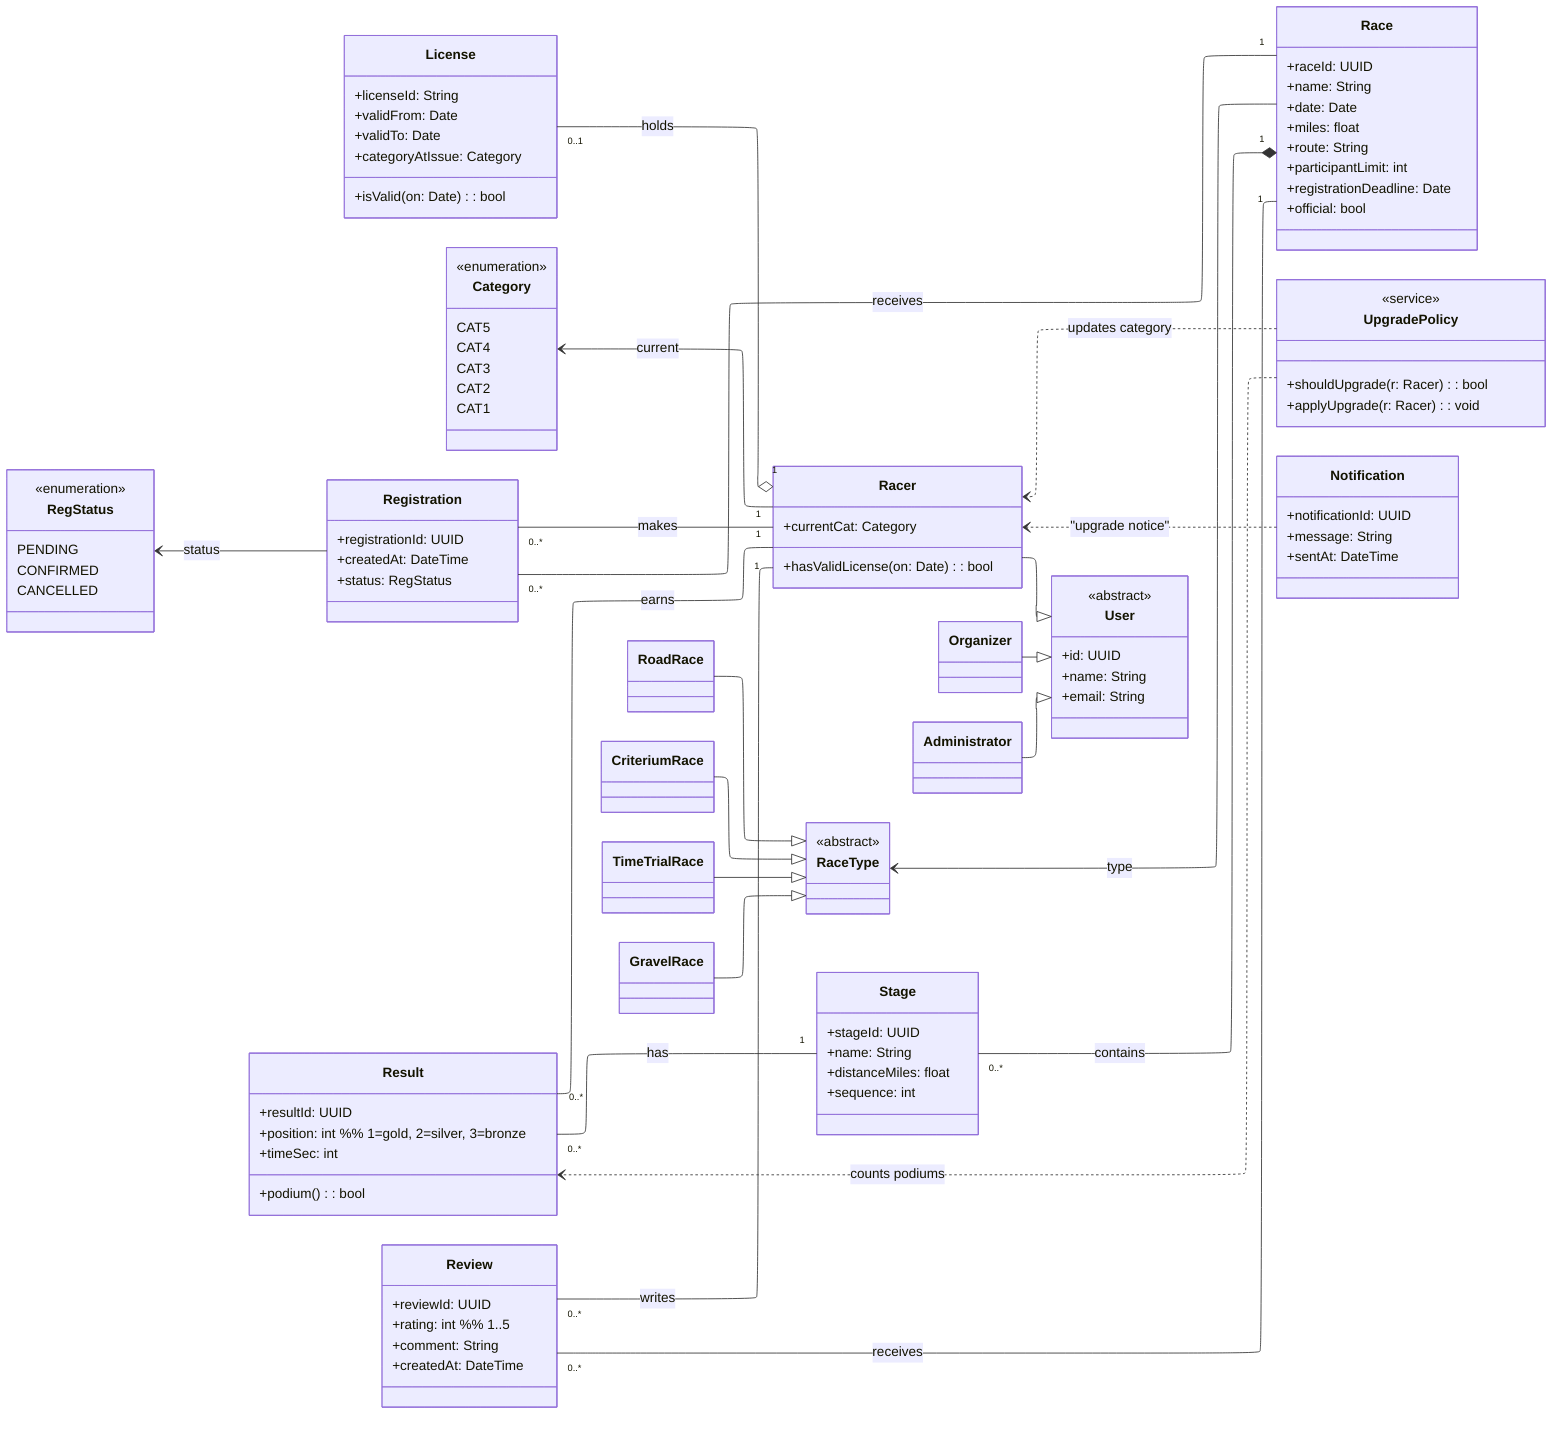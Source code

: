 ---
config:
  layout: elk
---
classDiagram
  direction RL
  class User {
    <<abstract>>
    +id: UUID
    +name: String
    +email: String
  }
  class Racer {
    +currentCat: Category
    +hasValidLicense(on: Date): bool
  }
  class Organizer {
  }
  class Administrator {
  }
  User <|-- Racer
  User <|-- Organizer
  User <|-- Administrator
  class License {
    +licenseId: String
    +validFrom: Date
    +validTo: Date
    +categoryAtIssue: Category
    +isValid(on: Date): bool
  }
  class Category {
    <<enumeration>>
    CAT5
    CAT4
    CAT3
    CAT2
    CAT1
  }
  Racer "1" o-- "0..1" License : holds
  Racer --> Category : current
  class Race {
    +raceId: UUID
    +name: String
    +date: Date
    +miles: float
    +route: String
    +participantLimit: int
    +registrationDeadline: Date
    +official: bool
  }
  class RaceType {
    <<abstract>>
  }
  class RoadRace {
  }
  class CriteriumRace {
  }
  class TimeTrialRace {
  }
  class GravelRace {
  }
  RaceType <|-- RoadRace
  RaceType <|-- CriteriumRace
  RaceType <|-- TimeTrialRace
  RaceType <|-- GravelRace
  Race --> RaceType : type
  Race "1" *-- "0..*" Stage : contains
  class Stage {
    +stageId: UUID
    +name: String
    +distanceMiles: float
    +sequence: int
  }
  class Registration {
    +registrationId: UUID
    +createdAt: DateTime
    +status: RegStatus
  }
  class RegStatus {
    <<enumeration>>
    PENDING
    CONFIRMED
    CANCELLED
  }
  Registration --> RegStatus : status
  Racer "1" -- "0..*" Registration : makes
  Race  "1" -- "0..*" Registration : receives
  class Result {
    +resultId: UUID
    +position: int   %% 1=gold, 2=silver, 3=bronze
    +timeSec: int
    +podium(): bool
  }
  Stage "1" -- "0..*" Result : has
  Racer "1" -- "0..*" Result : earns
  class UpgradePolicy {
    <<service>>
    +shouldUpgrade(r: Racer): bool
    +applyUpgrade(r: Racer): void
  }
  UpgradePolicy ..> Result : counts podiums
  UpgradePolicy ..> Racer : updates category
  class Review {
    +reviewId: UUID
    +rating: int  %% 1..5
    +comment: String
    +createdAt: DateTime
  }
  Racer "1" -- "0..*" Review : writes
  Race  "1" -- "0..*" Review : receives
  class Notification {
    +notificationId: UUID
    +message: String
    +sentAt: DateTime
  }
  Notification ..> Racer : "upgrade notice"